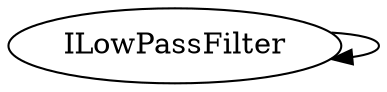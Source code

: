 /* Created by mdot for Matlab */
digraph m2html {
  ILowPassFilter -> ILowPassFilter;

  ILowPassFilter [URL="ILowPassFilter.html"];
}